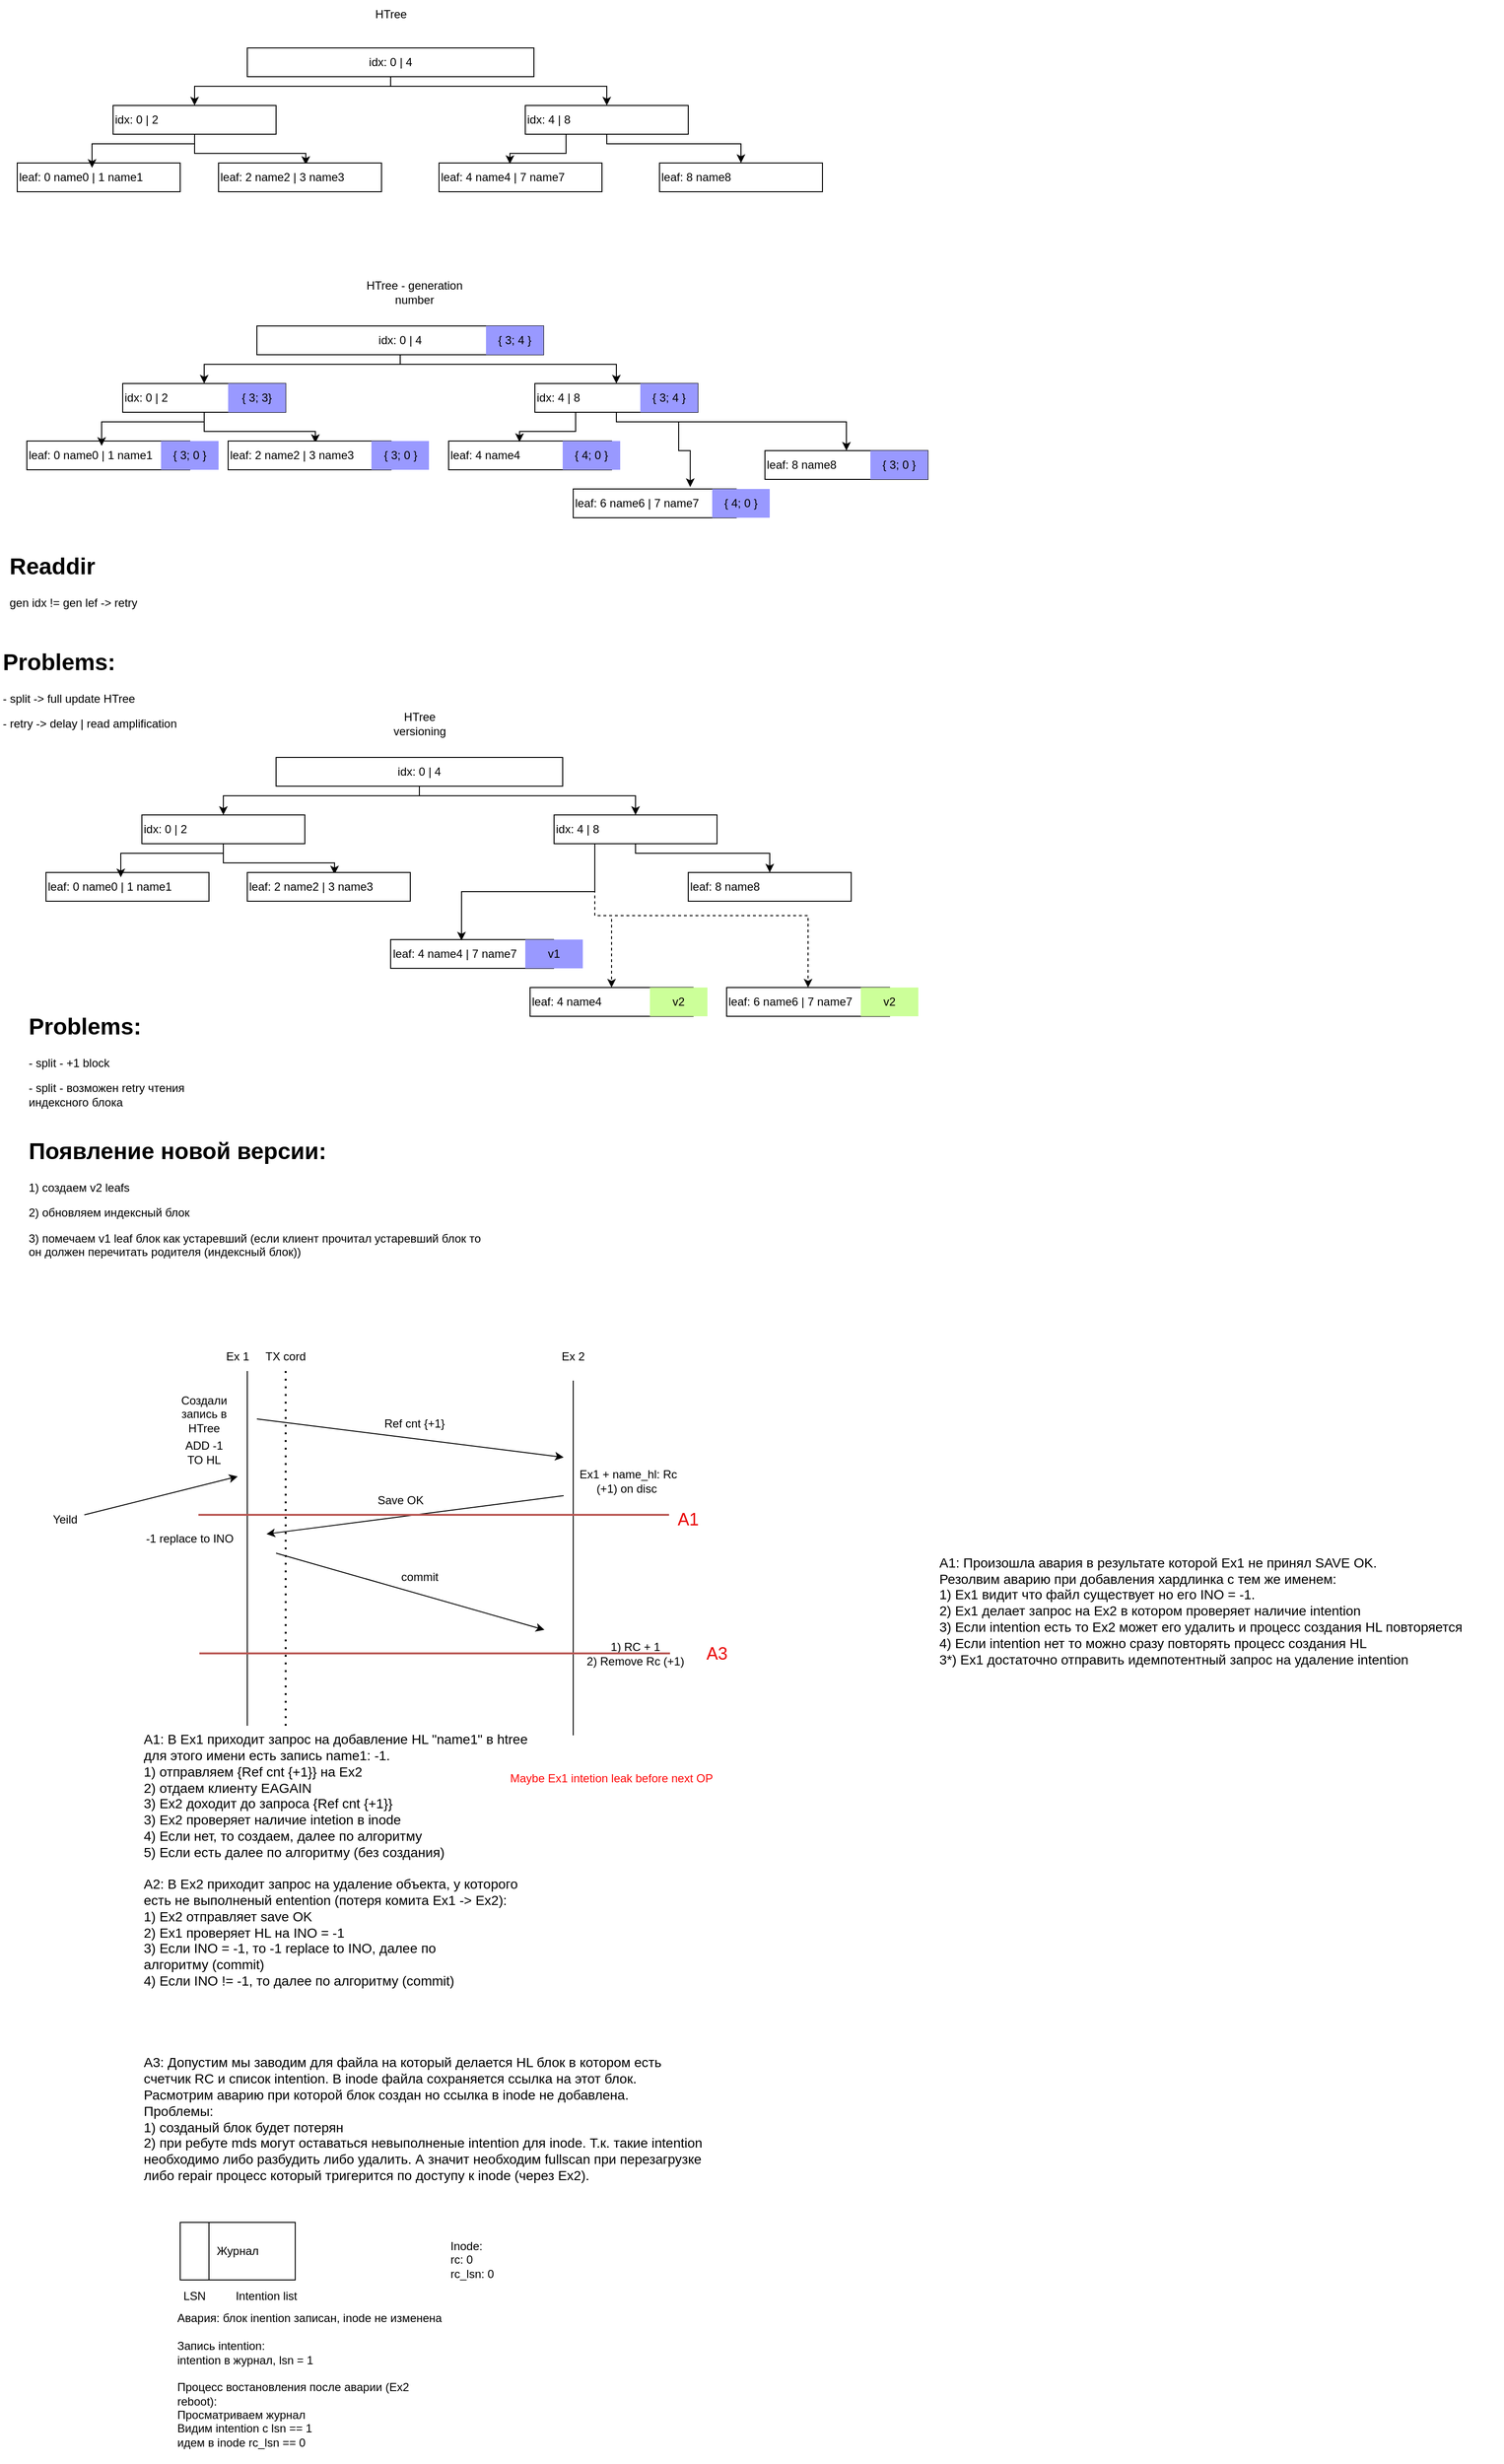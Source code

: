 <mxfile version="26.1.1">
  <diagram name="Страница — 1" id="RW-pO1266FzQhhYjobIq">
    <mxGraphModel dx="1368" dy="754" grid="1" gridSize="10" guides="1" tooltips="1" connect="1" arrows="1" fold="1" page="1" pageScale="1" pageWidth="827" pageHeight="1169" math="0" shadow="0">
      <root>
        <mxCell id="0" />
        <mxCell id="1" parent="0" />
        <mxCell id="mf_PLKOSiDefCwh0_vWu-9" style="edgeStyle=orthogonalEdgeStyle;rounded=0;orthogonalLoop=1;jettySize=auto;html=1;exitX=0.5;exitY=1;exitDx=0;exitDy=0;" parent="1" source="mf_PLKOSiDefCwh0_vWu-2" target="mf_PLKOSiDefCwh0_vWu-3" edge="1">
          <mxGeometry relative="1" as="geometry">
            <Array as="points">
              <mxPoint x="450" y="110" />
              <mxPoint x="245" y="110" />
            </Array>
          </mxGeometry>
        </mxCell>
        <mxCell id="mf_PLKOSiDefCwh0_vWu-10" style="edgeStyle=orthogonalEdgeStyle;rounded=0;orthogonalLoop=1;jettySize=auto;html=1;exitX=0.5;exitY=1;exitDx=0;exitDy=0;entryX=0.5;entryY=0;entryDx=0;entryDy=0;" parent="1" source="mf_PLKOSiDefCwh0_vWu-2" target="mf_PLKOSiDefCwh0_vWu-4" edge="1">
          <mxGeometry relative="1" as="geometry">
            <Array as="points">
              <mxPoint x="450" y="110" />
              <mxPoint x="675" y="110" />
            </Array>
          </mxGeometry>
        </mxCell>
        <mxCell id="mf_PLKOSiDefCwh0_vWu-2" value="idx: 0 | 4" style="rounded=0;whiteSpace=wrap;html=1;align=center;" parent="1" vertex="1">
          <mxGeometry x="300" y="70" width="299" height="30" as="geometry" />
        </mxCell>
        <mxCell id="mf_PLKOSiDefCwh0_vWu-13" style="edgeStyle=orthogonalEdgeStyle;rounded=0;orthogonalLoop=1;jettySize=auto;html=1;exitX=0.5;exitY=1;exitDx=0;exitDy=0;entryX=0.541;entryY=0.067;entryDx=0;entryDy=0;entryPerimeter=0;" parent="1" source="mf_PLKOSiDefCwh0_vWu-3" target="mf_PLKOSiDefCwh0_vWu-6" edge="1">
          <mxGeometry relative="1" as="geometry">
            <mxPoint x="250" y="170" as="sourcePoint" />
            <mxPoint x="360" y="200" as="targetPoint" />
            <Array as="points">
              <mxPoint x="245" y="180" />
              <mxPoint x="361" y="180" />
            </Array>
          </mxGeometry>
        </mxCell>
        <mxCell id="mf_PLKOSiDefCwh0_vWu-3" value="idx: 0 | 2" style="rounded=0;whiteSpace=wrap;html=1;align=left;" parent="1" vertex="1">
          <mxGeometry x="160" y="130" width="170" height="30" as="geometry" />
        </mxCell>
        <mxCell id="mf_PLKOSiDefCwh0_vWu-12" style="edgeStyle=orthogonalEdgeStyle;rounded=0;orthogonalLoop=1;jettySize=auto;html=1;exitX=0.5;exitY=1;exitDx=0;exitDy=0;entryX=0.5;entryY=0;entryDx=0;entryDy=0;" parent="1" source="mf_PLKOSiDefCwh0_vWu-4" target="mf_PLKOSiDefCwh0_vWu-8" edge="1">
          <mxGeometry relative="1" as="geometry">
            <Array as="points">
              <mxPoint x="675" y="170" />
              <mxPoint x="815" y="170" />
            </Array>
          </mxGeometry>
        </mxCell>
        <mxCell id="mf_PLKOSiDefCwh0_vWu-4" value="idx: 4 | 8" style="rounded=0;whiteSpace=wrap;html=1;align=left;" parent="1" vertex="1">
          <mxGeometry x="590" y="130" width="170" height="30" as="geometry" />
        </mxCell>
        <mxCell id="mf_PLKOSiDefCwh0_vWu-5" value="leaf: 0 name0 | 1 name1" style="rounded=0;whiteSpace=wrap;html=1;align=left;" parent="1" vertex="1">
          <mxGeometry x="60" y="190" width="170" height="30" as="geometry" />
        </mxCell>
        <mxCell id="mf_PLKOSiDefCwh0_vWu-6" value="leaf: 2 name2 | 3 name3" style="rounded=0;whiteSpace=wrap;html=1;align=left;" parent="1" vertex="1">
          <mxGeometry x="270" y="190" width="170" height="30" as="geometry" />
        </mxCell>
        <mxCell id="mf_PLKOSiDefCwh0_vWu-7" value="leaf: 4 name4 | 7 name7" style="rounded=0;whiteSpace=wrap;html=1;align=left;" parent="1" vertex="1">
          <mxGeometry x="500" y="190" width="170" height="30" as="geometry" />
        </mxCell>
        <mxCell id="mf_PLKOSiDefCwh0_vWu-8" value="leaf: 8 name8" style="rounded=0;whiteSpace=wrap;html=1;align=left;" parent="1" vertex="1">
          <mxGeometry x="730" y="190" width="170" height="30" as="geometry" />
        </mxCell>
        <mxCell id="mf_PLKOSiDefCwh0_vWu-11" style="edgeStyle=orthogonalEdgeStyle;rounded=0;orthogonalLoop=1;jettySize=auto;html=1;exitX=0.25;exitY=1;exitDx=0;exitDy=0;entryX=0.435;entryY=0.033;entryDx=0;entryDy=0;entryPerimeter=0;" parent="1" source="mf_PLKOSiDefCwh0_vWu-4" target="mf_PLKOSiDefCwh0_vWu-7" edge="1">
          <mxGeometry relative="1" as="geometry" />
        </mxCell>
        <mxCell id="mf_PLKOSiDefCwh0_vWu-14" style="edgeStyle=orthogonalEdgeStyle;rounded=0;orthogonalLoop=1;jettySize=auto;html=1;exitX=0.5;exitY=1;exitDx=0;exitDy=0;entryX=0.459;entryY=0.167;entryDx=0;entryDy=0;entryPerimeter=0;" parent="1" source="mf_PLKOSiDefCwh0_vWu-3" target="mf_PLKOSiDefCwh0_vWu-5" edge="1">
          <mxGeometry relative="1" as="geometry">
            <Array as="points">
              <mxPoint x="245" y="170" />
              <mxPoint x="138" y="170" />
            </Array>
          </mxGeometry>
        </mxCell>
        <mxCell id="mf_PLKOSiDefCwh0_vWu-15" value="HTree" style="text;html=1;align=center;verticalAlign=middle;whiteSpace=wrap;rounded=0;" parent="1" vertex="1">
          <mxGeometry x="419.5" y="20" width="60" height="30" as="geometry" />
        </mxCell>
        <mxCell id="mf_PLKOSiDefCwh0_vWu-16" style="edgeStyle=orthogonalEdgeStyle;rounded=0;orthogonalLoop=1;jettySize=auto;html=1;exitX=0.5;exitY=1;exitDx=0;exitDy=0;" parent="1" source="mf_PLKOSiDefCwh0_vWu-18" target="mf_PLKOSiDefCwh0_vWu-20" edge="1">
          <mxGeometry relative="1" as="geometry">
            <Array as="points">
              <mxPoint x="460" y="400" />
              <mxPoint x="255" y="400" />
            </Array>
          </mxGeometry>
        </mxCell>
        <mxCell id="mf_PLKOSiDefCwh0_vWu-17" style="edgeStyle=orthogonalEdgeStyle;rounded=0;orthogonalLoop=1;jettySize=auto;html=1;exitX=0.5;exitY=1;exitDx=0;exitDy=0;entryX=0.5;entryY=0;entryDx=0;entryDy=0;" parent="1" source="mf_PLKOSiDefCwh0_vWu-18" target="mf_PLKOSiDefCwh0_vWu-22" edge="1">
          <mxGeometry relative="1" as="geometry">
            <Array as="points">
              <mxPoint x="460" y="400" />
              <mxPoint x="685" y="400" />
            </Array>
          </mxGeometry>
        </mxCell>
        <mxCell id="mf_PLKOSiDefCwh0_vWu-18" value="idx: 0 | 4" style="rounded=0;whiteSpace=wrap;html=1;align=center;" parent="1" vertex="1">
          <mxGeometry x="310" y="360" width="299" height="30" as="geometry" />
        </mxCell>
        <mxCell id="mf_PLKOSiDefCwh0_vWu-19" style="edgeStyle=orthogonalEdgeStyle;rounded=0;orthogonalLoop=1;jettySize=auto;html=1;exitX=0.5;exitY=1;exitDx=0;exitDy=0;entryX=0.541;entryY=0.067;entryDx=0;entryDy=0;entryPerimeter=0;" parent="1" source="mf_PLKOSiDefCwh0_vWu-20" target="mf_PLKOSiDefCwh0_vWu-24" edge="1">
          <mxGeometry relative="1" as="geometry">
            <mxPoint x="260" y="460" as="sourcePoint" />
            <mxPoint x="370" y="490" as="targetPoint" />
            <Array as="points">
              <mxPoint x="255" y="470" />
              <mxPoint x="371" y="470" />
            </Array>
          </mxGeometry>
        </mxCell>
        <mxCell id="mf_PLKOSiDefCwh0_vWu-20" value="idx: 0 | 2" style="rounded=0;whiteSpace=wrap;html=1;align=left;" parent="1" vertex="1">
          <mxGeometry x="170" y="420" width="170" height="30" as="geometry" />
        </mxCell>
        <mxCell id="mf_PLKOSiDefCwh0_vWu-21" style="edgeStyle=orthogonalEdgeStyle;rounded=0;orthogonalLoop=1;jettySize=auto;html=1;exitX=0.5;exitY=1;exitDx=0;exitDy=0;entryX=0.5;entryY=0;entryDx=0;entryDy=0;" parent="1" source="mf_PLKOSiDefCwh0_vWu-22" target="mf_PLKOSiDefCwh0_vWu-26" edge="1">
          <mxGeometry relative="1" as="geometry">
            <Array as="points">
              <mxPoint x="685" y="460" />
              <mxPoint x="925" y="460" />
            </Array>
          </mxGeometry>
        </mxCell>
        <mxCell id="mf_PLKOSiDefCwh0_vWu-22" value="idx: 4 | 8" style="rounded=0;whiteSpace=wrap;html=1;align=left;" parent="1" vertex="1">
          <mxGeometry x="600" y="420" width="170" height="30" as="geometry" />
        </mxCell>
        <mxCell id="mf_PLKOSiDefCwh0_vWu-23" value="leaf: 0 name0 | 1 name1" style="rounded=0;whiteSpace=wrap;html=1;align=left;" parent="1" vertex="1">
          <mxGeometry x="70" y="480" width="170" height="30" as="geometry" />
        </mxCell>
        <mxCell id="mf_PLKOSiDefCwh0_vWu-24" value="leaf: 2 name2 | 3 name3" style="rounded=0;whiteSpace=wrap;html=1;align=left;" parent="1" vertex="1">
          <mxGeometry x="280" y="480" width="170" height="30" as="geometry" />
        </mxCell>
        <mxCell id="mf_PLKOSiDefCwh0_vWu-25" value="leaf: 4 name4" style="rounded=0;whiteSpace=wrap;html=1;align=left;" parent="1" vertex="1">
          <mxGeometry x="510" y="480" width="170" height="30" as="geometry" />
        </mxCell>
        <mxCell id="mf_PLKOSiDefCwh0_vWu-26" value="leaf: 8 name8" style="rounded=0;whiteSpace=wrap;html=1;align=left;" parent="1" vertex="1">
          <mxGeometry x="840" y="490" width="170" height="30" as="geometry" />
        </mxCell>
        <mxCell id="mf_PLKOSiDefCwh0_vWu-27" style="edgeStyle=orthogonalEdgeStyle;rounded=0;orthogonalLoop=1;jettySize=auto;html=1;exitX=0.25;exitY=1;exitDx=0;exitDy=0;entryX=0.435;entryY=0.033;entryDx=0;entryDy=0;entryPerimeter=0;" parent="1" source="mf_PLKOSiDefCwh0_vWu-22" target="mf_PLKOSiDefCwh0_vWu-25" edge="1">
          <mxGeometry relative="1" as="geometry" />
        </mxCell>
        <mxCell id="mf_PLKOSiDefCwh0_vWu-28" style="edgeStyle=orthogonalEdgeStyle;rounded=0;orthogonalLoop=1;jettySize=auto;html=1;exitX=0.5;exitY=1;exitDx=0;exitDy=0;entryX=0.459;entryY=0.167;entryDx=0;entryDy=0;entryPerimeter=0;" parent="1" source="mf_PLKOSiDefCwh0_vWu-20" target="mf_PLKOSiDefCwh0_vWu-23" edge="1">
          <mxGeometry relative="1" as="geometry">
            <Array as="points">
              <mxPoint x="255" y="460" />
              <mxPoint x="148" y="460" />
            </Array>
          </mxGeometry>
        </mxCell>
        <mxCell id="mf_PLKOSiDefCwh0_vWu-29" value="HTree - generation number" style="text;html=1;align=center;verticalAlign=middle;whiteSpace=wrap;rounded=0;" parent="1" vertex="1">
          <mxGeometry x="414" y="310" width="120.5" height="30" as="geometry" />
        </mxCell>
        <mxCell id="mf_PLKOSiDefCwh0_vWu-30" value="{ 3; 4 }" style="text;html=1;align=center;verticalAlign=middle;whiteSpace=wrap;rounded=0;fillColor=#9999FF;" parent="1" vertex="1">
          <mxGeometry x="549" y="360" width="60" height="30" as="geometry" />
        </mxCell>
        <mxCell id="mf_PLKOSiDefCwh0_vWu-31" value="{ 3; 4 }" style="text;html=1;align=center;verticalAlign=middle;whiteSpace=wrap;rounded=0;fillColor=#9999FF;" parent="1" vertex="1">
          <mxGeometry x="710" y="420" width="60" height="30" as="geometry" />
        </mxCell>
        <mxCell id="mf_PLKOSiDefCwh0_vWu-32" value="{ 3; 3}" style="text;html=1;align=center;verticalAlign=middle;whiteSpace=wrap;rounded=0;fillColor=#9999FF;" parent="1" vertex="1">
          <mxGeometry x="280" y="420" width="60" height="30" as="geometry" />
        </mxCell>
        <mxCell id="mf_PLKOSiDefCwh0_vWu-33" value="{ 3; 0 }" style="text;html=1;align=center;verticalAlign=middle;whiteSpace=wrap;rounded=0;fillColor=#9999FF;" parent="1" vertex="1">
          <mxGeometry x="210" y="480" width="60" height="30" as="geometry" />
        </mxCell>
        <mxCell id="mf_PLKOSiDefCwh0_vWu-35" value="{ 3; 0 }" style="text;html=1;align=center;verticalAlign=middle;whiteSpace=wrap;rounded=0;fillColor=#9999FF;" parent="1" vertex="1">
          <mxGeometry x="429.5" y="480" width="60" height="30" as="geometry" />
        </mxCell>
        <mxCell id="mf_PLKOSiDefCwh0_vWu-37" value="{ 3; 0 }" style="text;html=1;align=center;verticalAlign=middle;whiteSpace=wrap;rounded=0;fillColor=#9999FF;" parent="1" vertex="1">
          <mxGeometry x="950" y="490" width="60" height="30" as="geometry" />
        </mxCell>
        <mxCell id="mf_PLKOSiDefCwh0_vWu-38" value="&lt;h1 style=&quot;margin-top: 0px;&quot;&gt;Readdir&lt;/h1&gt;&lt;div&gt;gen idx != gen lef -&amp;gt; retry&lt;/div&gt;&lt;div&gt;&lt;br&gt;&lt;/div&gt;&lt;p&gt;&lt;br&gt;&lt;/p&gt;" style="text;html=1;whiteSpace=wrap;overflow=hidden;rounded=0;" parent="1" vertex="1">
          <mxGeometry x="50" y="590" width="180" height="120" as="geometry" />
        </mxCell>
        <mxCell id="mf_PLKOSiDefCwh0_vWu-40" value="leaf: 6 name6 | 7 name7" style="rounded=0;whiteSpace=wrap;html=1;align=left;" parent="1" vertex="1">
          <mxGeometry x="640" y="530" width="170" height="30" as="geometry" />
        </mxCell>
        <mxCell id="mf_PLKOSiDefCwh0_vWu-42" style="edgeStyle=orthogonalEdgeStyle;rounded=0;orthogonalLoop=1;jettySize=auto;html=1;exitX=0.5;exitY=1;exitDx=0;exitDy=0;entryX=0.718;entryY=-0.067;entryDx=0;entryDy=0;entryPerimeter=0;" parent="1" source="mf_PLKOSiDefCwh0_vWu-22" target="mf_PLKOSiDefCwh0_vWu-40" edge="1">
          <mxGeometry relative="1" as="geometry">
            <Array as="points">
              <mxPoint x="685" y="460" />
              <mxPoint x="750" y="460" />
              <mxPoint x="750" y="490" />
              <mxPoint x="762" y="490" />
            </Array>
          </mxGeometry>
        </mxCell>
        <mxCell id="mf_PLKOSiDefCwh0_vWu-43" value="&lt;h1 style=&quot;margin-top: 0px;&quot;&gt;Problems:&lt;/h1&gt;&lt;div&gt;- split -&amp;gt; full update HTree&lt;/div&gt;&lt;p&gt;- retry -&amp;gt; delay | read amplification&lt;/p&gt;" style="text;html=1;whiteSpace=wrap;overflow=hidden;rounded=0;" parent="1" vertex="1">
          <mxGeometry x="42.5" y="690" width="205" height="120" as="geometry" />
        </mxCell>
        <mxCell id="mf_PLKOSiDefCwh0_vWu-44" style="edgeStyle=orthogonalEdgeStyle;rounded=0;orthogonalLoop=1;jettySize=auto;html=1;exitX=0.5;exitY=1;exitDx=0;exitDy=0;" parent="1" source="mf_PLKOSiDefCwh0_vWu-46" target="mf_PLKOSiDefCwh0_vWu-48" edge="1">
          <mxGeometry relative="1" as="geometry">
            <Array as="points">
              <mxPoint x="480" y="850" />
              <mxPoint x="275" y="850" />
            </Array>
          </mxGeometry>
        </mxCell>
        <mxCell id="mf_PLKOSiDefCwh0_vWu-45" style="edgeStyle=orthogonalEdgeStyle;rounded=0;orthogonalLoop=1;jettySize=auto;html=1;exitX=0.5;exitY=1;exitDx=0;exitDy=0;entryX=0.5;entryY=0;entryDx=0;entryDy=0;" parent="1" source="mf_PLKOSiDefCwh0_vWu-46" target="mf_PLKOSiDefCwh0_vWu-50" edge="1">
          <mxGeometry relative="1" as="geometry">
            <Array as="points">
              <mxPoint x="480" y="850" />
              <mxPoint x="705" y="850" />
            </Array>
          </mxGeometry>
        </mxCell>
        <mxCell id="mf_PLKOSiDefCwh0_vWu-46" value="idx: 0 | 4" style="rounded=0;whiteSpace=wrap;html=1;align=center;" parent="1" vertex="1">
          <mxGeometry x="330" y="810" width="299" height="30" as="geometry" />
        </mxCell>
        <mxCell id="mf_PLKOSiDefCwh0_vWu-47" style="edgeStyle=orthogonalEdgeStyle;rounded=0;orthogonalLoop=1;jettySize=auto;html=1;exitX=0.5;exitY=1;exitDx=0;exitDy=0;entryX=0.541;entryY=0.067;entryDx=0;entryDy=0;entryPerimeter=0;" parent="1" source="mf_PLKOSiDefCwh0_vWu-48" target="mf_PLKOSiDefCwh0_vWu-52" edge="1">
          <mxGeometry relative="1" as="geometry">
            <mxPoint x="280" y="910" as="sourcePoint" />
            <mxPoint x="390" y="940" as="targetPoint" />
            <Array as="points">
              <mxPoint x="275" y="920" />
              <mxPoint x="391" y="920" />
            </Array>
          </mxGeometry>
        </mxCell>
        <mxCell id="mf_PLKOSiDefCwh0_vWu-48" value="idx: 0 | 2" style="rounded=0;whiteSpace=wrap;html=1;align=left;" parent="1" vertex="1">
          <mxGeometry x="190" y="870" width="170" height="30" as="geometry" />
        </mxCell>
        <mxCell id="mf_PLKOSiDefCwh0_vWu-49" style="edgeStyle=orthogonalEdgeStyle;rounded=0;orthogonalLoop=1;jettySize=auto;html=1;exitX=0.5;exitY=1;exitDx=0;exitDy=0;entryX=0.5;entryY=0;entryDx=0;entryDy=0;" parent="1" source="mf_PLKOSiDefCwh0_vWu-50" target="mf_PLKOSiDefCwh0_vWu-54" edge="1">
          <mxGeometry relative="1" as="geometry">
            <Array as="points">
              <mxPoint x="705" y="910" />
              <mxPoint x="845" y="910" />
            </Array>
          </mxGeometry>
        </mxCell>
        <mxCell id="mf_PLKOSiDefCwh0_vWu-61" style="edgeStyle=orthogonalEdgeStyle;rounded=0;orthogonalLoop=1;jettySize=auto;html=1;exitX=0.25;exitY=1;exitDx=0;exitDy=0;entryX=0.5;entryY=0;entryDx=0;entryDy=0;dashed=1;" parent="1" source="mf_PLKOSiDefCwh0_vWu-50" target="mf_PLKOSiDefCwh0_vWu-59" edge="1">
          <mxGeometry relative="1" as="geometry" />
        </mxCell>
        <mxCell id="mf_PLKOSiDefCwh0_vWu-62" style="edgeStyle=orthogonalEdgeStyle;rounded=0;orthogonalLoop=1;jettySize=auto;html=1;exitX=0.25;exitY=1;exitDx=0;exitDy=0;entryX=0.5;entryY=0;entryDx=0;entryDy=0;dashed=1;" parent="1" source="mf_PLKOSiDefCwh0_vWu-50" target="mf_PLKOSiDefCwh0_vWu-58" edge="1">
          <mxGeometry relative="1" as="geometry" />
        </mxCell>
        <mxCell id="mf_PLKOSiDefCwh0_vWu-50" value="idx: 4 | 8" style="rounded=0;whiteSpace=wrap;html=1;align=left;" parent="1" vertex="1">
          <mxGeometry x="620" y="870" width="170" height="30" as="geometry" />
        </mxCell>
        <mxCell id="mf_PLKOSiDefCwh0_vWu-51" value="leaf: 0 name0 | 1 name1" style="rounded=0;whiteSpace=wrap;html=1;align=left;" parent="1" vertex="1">
          <mxGeometry x="90" y="930" width="170" height="30" as="geometry" />
        </mxCell>
        <mxCell id="mf_PLKOSiDefCwh0_vWu-52" value="leaf: 2 name2 | 3 name3" style="rounded=0;whiteSpace=wrap;html=1;align=left;" parent="1" vertex="1">
          <mxGeometry x="300" y="930" width="170" height="30" as="geometry" />
        </mxCell>
        <mxCell id="mf_PLKOSiDefCwh0_vWu-53" value="leaf: 4 name4 | 7 name7" style="rounded=0;whiteSpace=wrap;html=1;align=left;" parent="1" vertex="1">
          <mxGeometry x="449.5" y="1000" width="170" height="30" as="geometry" />
        </mxCell>
        <mxCell id="mf_PLKOSiDefCwh0_vWu-54" value="leaf: 8 name8" style="rounded=0;whiteSpace=wrap;html=1;align=left;" parent="1" vertex="1">
          <mxGeometry x="760" y="930" width="170" height="30" as="geometry" />
        </mxCell>
        <mxCell id="mf_PLKOSiDefCwh0_vWu-55" style="edgeStyle=orthogonalEdgeStyle;rounded=0;orthogonalLoop=1;jettySize=auto;html=1;exitX=0.25;exitY=1;exitDx=0;exitDy=0;entryX=0.435;entryY=0.033;entryDx=0;entryDy=0;entryPerimeter=0;" parent="1" source="mf_PLKOSiDefCwh0_vWu-50" target="mf_PLKOSiDefCwh0_vWu-53" edge="1">
          <mxGeometry relative="1" as="geometry" />
        </mxCell>
        <mxCell id="mf_PLKOSiDefCwh0_vWu-56" style="edgeStyle=orthogonalEdgeStyle;rounded=0;orthogonalLoop=1;jettySize=auto;html=1;exitX=0.5;exitY=1;exitDx=0;exitDy=0;entryX=0.459;entryY=0.167;entryDx=0;entryDy=0;entryPerimeter=0;" parent="1" source="mf_PLKOSiDefCwh0_vWu-48" target="mf_PLKOSiDefCwh0_vWu-51" edge="1">
          <mxGeometry relative="1" as="geometry">
            <Array as="points">
              <mxPoint x="275" y="910" />
              <mxPoint x="168" y="910" />
            </Array>
          </mxGeometry>
        </mxCell>
        <mxCell id="mf_PLKOSiDefCwh0_vWu-57" value="HTree versioning" style="text;html=1;align=center;verticalAlign=middle;whiteSpace=wrap;rounded=0;" parent="1" vertex="1">
          <mxGeometry x="449.5" y="760" width="60" height="30" as="geometry" />
        </mxCell>
        <mxCell id="mf_PLKOSiDefCwh0_vWu-58" value="leaf: 6 name6 | 7 name7" style="rounded=0;whiteSpace=wrap;html=1;align=left;" parent="1" vertex="1">
          <mxGeometry x="800" y="1050" width="170" height="30" as="geometry" />
        </mxCell>
        <mxCell id="mf_PLKOSiDefCwh0_vWu-59" value="leaf: 4 name4" style="rounded=0;whiteSpace=wrap;html=1;align=left;" parent="1" vertex="1">
          <mxGeometry x="595" y="1050" width="170" height="30" as="geometry" />
        </mxCell>
        <mxCell id="mf_PLKOSiDefCwh0_vWu-63" value="v1" style="text;html=1;align=center;verticalAlign=middle;whiteSpace=wrap;rounded=0;fillColor=#9999FF;" parent="1" vertex="1">
          <mxGeometry x="590" y="1000" width="60" height="30" as="geometry" />
        </mxCell>
        <mxCell id="mf_PLKOSiDefCwh0_vWu-64" value="v2" style="text;html=1;align=center;verticalAlign=middle;whiteSpace=wrap;rounded=0;fillColor=#CCFF99;" parent="1" vertex="1">
          <mxGeometry x="720" y="1050" width="60" height="30" as="geometry" />
        </mxCell>
        <mxCell id="mf_PLKOSiDefCwh0_vWu-66" value="v2" style="text;html=1;align=center;verticalAlign=middle;whiteSpace=wrap;rounded=0;fillColor=#CCFF99;" parent="1" vertex="1">
          <mxGeometry x="940" y="1050" width="60" height="30" as="geometry" />
        </mxCell>
        <mxCell id="mf_PLKOSiDefCwh0_vWu-67" value="&lt;h1 style=&quot;margin-top: 0px;&quot;&gt;Problems:&lt;/h1&gt;&lt;div&gt;-&amp;nbsp;&lt;span style=&quot;background-color: transparent; color: light-dark(rgb(0, 0, 0), rgb(255, 255, 255));&quot;&gt;split -&amp;nbsp;&lt;/span&gt;&lt;span style=&quot;background-color: transparent; color: light-dark(rgb(0, 0, 0), rgb(255, 255, 255));&quot;&gt;+1 block&lt;/span&gt;&lt;/div&gt;&lt;p&gt;-&amp;nbsp;&lt;span style=&quot;background-color: transparent; color: light-dark(rgb(0, 0, 0), rgb(255, 255, 255));&quot;&gt;split - возможен&amp;nbsp;&lt;/span&gt;&lt;span style=&quot;background-color: transparent; color: light-dark(rgb(0, 0, 0), rgb(255, 255, 255));&quot;&gt;retry чтения индексного блока&lt;/span&gt;&lt;/p&gt;" style="text;html=1;whiteSpace=wrap;overflow=hidden;rounded=0;" parent="1" vertex="1">
          <mxGeometry x="70" y="1070" width="205" height="120" as="geometry" />
        </mxCell>
        <mxCell id="mf_PLKOSiDefCwh0_vWu-69" value="&lt;h1 style=&quot;margin-top: 0px;&quot;&gt;Появление новой версии:&lt;/h1&gt;&lt;p&gt;1) создаем v2 leafs&lt;/p&gt;&lt;p&gt;2) обновляем индексный блок&lt;/p&gt;&lt;p&gt;3) помечаем v1 leaf блок как устаревший (если клиент прочитал устаревший блок то он должен перечитать родителя (индексный блок))&lt;/p&gt;" style="text;html=1;whiteSpace=wrap;overflow=hidden;rounded=0;" parent="1" vertex="1">
          <mxGeometry x="70" y="1200" width="480" height="190" as="geometry" />
        </mxCell>
        <mxCell id="04HmaOA_3xTZ1o9605H1-1" value="" style="endArrow=none;html=1;rounded=0;" parent="1" edge="1">
          <mxGeometry width="50" height="50" relative="1" as="geometry">
            <mxPoint x="300" y="1820" as="sourcePoint" />
            <mxPoint x="300" y="1450" as="targetPoint" />
          </mxGeometry>
        </mxCell>
        <mxCell id="04HmaOA_3xTZ1o9605H1-2" value="" style="endArrow=none;html=1;rounded=0;" parent="1" edge="1">
          <mxGeometry width="50" height="50" relative="1" as="geometry">
            <mxPoint x="640" y="1830" as="sourcePoint" />
            <mxPoint x="640" y="1460" as="targetPoint" />
          </mxGeometry>
        </mxCell>
        <mxCell id="04HmaOA_3xTZ1o9605H1-4" value="Ex 1" style="text;html=1;align=center;verticalAlign=middle;whiteSpace=wrap;rounded=0;" parent="1" vertex="1">
          <mxGeometry x="260" y="1420" width="60" height="30" as="geometry" />
        </mxCell>
        <mxCell id="04HmaOA_3xTZ1o9605H1-5" value="Ex 2" style="text;html=1;align=center;verticalAlign=middle;whiteSpace=wrap;rounded=0;" parent="1" vertex="1">
          <mxGeometry x="610" y="1420" width="60" height="30" as="geometry" />
        </mxCell>
        <mxCell id="04HmaOA_3xTZ1o9605H1-6" value="" style="endArrow=classic;html=1;rounded=0;" parent="1" edge="1">
          <mxGeometry width="50" height="50" relative="1" as="geometry">
            <mxPoint x="310" y="1500" as="sourcePoint" />
            <mxPoint x="630" y="1540" as="targetPoint" />
          </mxGeometry>
        </mxCell>
        <mxCell id="04HmaOA_3xTZ1o9605H1-7" value="Ref cnt {+1}" style="text;html=1;align=center;verticalAlign=middle;whiteSpace=wrap;rounded=0;" parent="1" vertex="1">
          <mxGeometry x="396.75" y="1490" width="155" height="30" as="geometry" />
        </mxCell>
        <mxCell id="04HmaOA_3xTZ1o9605H1-8" value="Создали запись в HTree" style="text;html=1;align=center;verticalAlign=middle;whiteSpace=wrap;rounded=0;" parent="1" vertex="1">
          <mxGeometry x="225" y="1480" width="60" height="30" as="geometry" />
        </mxCell>
        <mxCell id="04HmaOA_3xTZ1o9605H1-9" value="Ex1 + name_hl: Rc (+1) on disc&amp;nbsp;" style="text;html=1;align=center;verticalAlign=middle;whiteSpace=wrap;rounded=0;" parent="1" vertex="1">
          <mxGeometry x="640" y="1550" width="115" height="30" as="geometry" />
        </mxCell>
        <mxCell id="04HmaOA_3xTZ1o9605H1-10" value="" style="endArrow=classic;html=1;rounded=0;" parent="1" edge="1">
          <mxGeometry width="50" height="50" relative="1" as="geometry">
            <mxPoint x="630" y="1580" as="sourcePoint" />
            <mxPoint x="320" y="1620" as="targetPoint" />
          </mxGeometry>
        </mxCell>
        <mxCell id="04HmaOA_3xTZ1o9605H1-11" value="Save OK" style="text;html=1;align=center;verticalAlign=middle;whiteSpace=wrap;rounded=0;" parent="1" vertex="1">
          <mxGeometry x="429.5" y="1570" width="60" height="30" as="geometry" />
        </mxCell>
        <mxCell id="04HmaOA_3xTZ1o9605H1-13" value="" style="endArrow=classic;html=1;rounded=0;" parent="1" edge="1">
          <mxGeometry width="50" height="50" relative="1" as="geometry">
            <mxPoint x="330" y="1640" as="sourcePoint" />
            <mxPoint x="610" y="1720" as="targetPoint" />
          </mxGeometry>
        </mxCell>
        <mxCell id="04HmaOA_3xTZ1o9605H1-14" value="-1 replace to INO" style="text;html=1;align=center;verticalAlign=middle;whiteSpace=wrap;rounded=0;" parent="1" vertex="1">
          <mxGeometry x="190" y="1610" width="100" height="30" as="geometry" />
        </mxCell>
        <mxCell id="04HmaOA_3xTZ1o9605H1-15" value="commit" style="text;html=1;align=center;verticalAlign=middle;whiteSpace=wrap;rounded=0;" parent="1" vertex="1">
          <mxGeometry x="450" y="1650" width="60" height="30" as="geometry" />
        </mxCell>
        <mxCell id="04HmaOA_3xTZ1o9605H1-16" value="1) RC + 1&lt;div&gt;2) Remove Rc (+1)&lt;/div&gt;" style="text;html=1;align=center;verticalAlign=middle;whiteSpace=wrap;rounded=0;" parent="1" vertex="1">
          <mxGeometry x="640" y="1700" width="130" height="90" as="geometry" />
        </mxCell>
        <mxCell id="04HmaOA_3xTZ1o9605H1-19" value="" style="endArrow=none;html=1;rounded=0;fillColor=#f8cecc;strokeColor=#b85450;strokeWidth=2;" parent="1" edge="1">
          <mxGeometry width="50" height="50" relative="1" as="geometry">
            <mxPoint x="740" y="1600" as="sourcePoint" />
            <mxPoint x="249" y="1600" as="targetPoint" />
          </mxGeometry>
        </mxCell>
        <mxCell id="04HmaOA_3xTZ1o9605H1-20" value="" style="endArrow=none;html=1;rounded=0;fillColor=#f8cecc;strokeColor=#b85450;strokeWidth=2;" parent="1" edge="1">
          <mxGeometry width="50" height="50" relative="1" as="geometry">
            <mxPoint x="741" y="1744.5" as="sourcePoint" />
            <mxPoint x="250" y="1744.5" as="targetPoint" />
          </mxGeometry>
        </mxCell>
        <mxCell id="BeQctFbGjYON3i-OoHZe-1" value="A1" style="text;html=1;align=center;verticalAlign=middle;whiteSpace=wrap;rounded=0;strokeWidth=3;fontSize=18;fontColor=light-dark(#e90101, #ededed);" parent="1" vertex="1">
          <mxGeometry x="730" y="1590" width="60" height="30" as="geometry" />
        </mxCell>
        <mxCell id="BeQctFbGjYON3i-OoHZe-2" value="A3" style="text;html=1;align=center;verticalAlign=middle;whiteSpace=wrap;rounded=0;strokeWidth=3;fontSize=18;fontColor=light-dark(#e90101, #ededed);" parent="1" vertex="1">
          <mxGeometry x="760" y="1730" width="60" height="30" as="geometry" />
        </mxCell>
        <mxCell id="BeQctFbGjYON3i-OoHZe-3" value="&lt;font style=&quot;font-size: 14px;&quot;&gt;A1: Произошла авария в результате которой Ex1 не принял SAVE OK.&lt;/font&gt;&lt;div&gt;&lt;font style=&quot;font-size: 14px;&quot;&gt;Резолвим аварию при добавления хардлинка с тем же именем:&lt;br&gt;1) Ex1 видит что файл существует но его INO = -1.&lt;/font&gt;&lt;/div&gt;&lt;div&gt;&lt;font style=&quot;font-size: 14px;&quot;&gt;2) Ex1 делает запрос на Ex2 в котором проверяет наличие intention&lt;/font&gt;&lt;/div&gt;&lt;div&gt;&lt;font style=&quot;font-size: 14px;&quot;&gt;3) Если intention есть то Ex2 может его удалить и процесс создания HL повторяется&lt;/font&gt;&lt;/div&gt;&lt;div&gt;&lt;font style=&quot;font-size: 14px;&quot;&gt;4) Если intention нет то можно сразу повторять процесс создания HL&lt;/font&gt;&lt;/div&gt;&lt;div&gt;&lt;span style=&quot;font-size: 14px;&quot;&gt;3*) Ex1 достаточно отправить идемпотентный запрос на удаление intention&lt;/span&gt;&lt;/div&gt;" style="text;html=1;align=left;verticalAlign=middle;whiteSpace=wrap;rounded=0;" parent="1" vertex="1">
          <mxGeometry x="1020" y="1630" width="590" height="140" as="geometry" />
        </mxCell>
        <mxCell id="BeQctFbGjYON3i-OoHZe-5" value="&lt;font style=&quot;font-size: 14px;&quot;&gt;A3: Допустим мы заводим для файла на который делается HL блок в котором есть счетчик RC и список intention. В inode файла сохраняется ссылка на этот блок. Расмотрим аварию при которой блок создан но ссылка в inode не добавлена.&lt;/font&gt;&lt;div&gt;&lt;font style=&quot;font-size: 14px;&quot;&gt;Проблемы:&lt;/font&gt;&lt;/div&gt;&lt;div&gt;&lt;font style=&quot;font-size: 14px;&quot;&gt;1) созданый блок будет потерян&lt;/font&gt;&lt;/div&gt;&lt;div&gt;&lt;font style=&quot;font-size: 14px;&quot;&gt;2) при ребуте mds могут оставаться невыполненые intention для inode. Т.к. такие intention необходимо либо разбудить либо удалить. А значит необходим fullscan при перезагрузке либо repair процесс который тригерится по доступу к inode (через Ex2).&lt;/font&gt;&lt;/div&gt;" style="text;html=1;align=left;verticalAlign=middle;whiteSpace=wrap;rounded=0;" parent="1" vertex="1">
          <mxGeometry x="190" y="2160" width="590" height="140" as="geometry" />
        </mxCell>
        <mxCell id="BeQctFbGjYON3i-OoHZe-7" value="" style="endArrow=none;dashed=1;html=1;dashPattern=1 3;strokeWidth=2;rounded=0;" parent="1" edge="1">
          <mxGeometry width="50" height="50" relative="1" as="geometry">
            <mxPoint x="340" y="1820" as="sourcePoint" />
            <mxPoint x="340" y="1450" as="targetPoint" />
          </mxGeometry>
        </mxCell>
        <mxCell id="BeQctFbGjYON3i-OoHZe-8" value="TX cord" style="text;html=1;align=center;verticalAlign=middle;whiteSpace=wrap;rounded=0;" parent="1" vertex="1">
          <mxGeometry x="310" y="1420" width="60" height="30" as="geometry" />
        </mxCell>
        <mxCell id="BeQctFbGjYON3i-OoHZe-9" value="A1: В Ex1 приходит запрос на добавление HL &quot;name1&quot; в htree для этого имени есть запись name1: -1.&lt;div&gt;1) отправляем {&lt;span style=&quot;text-align: center; background-color: transparent; color: light-dark(rgb(0, 0, 0), rgb(255, 255, 255));&quot;&gt;Ref cnt {+1}&lt;/span&gt;&lt;span style=&quot;background-color: transparent; color: light-dark(rgb(0, 0, 0), rgb(255, 255, 255));&quot;&gt;} на Ex2&lt;/span&gt;&lt;/div&gt;&lt;div&gt;&lt;span style=&quot;background-color: transparent; color: light-dark(rgb(0, 0, 0), rgb(255, 255, 255));&quot;&gt;2) отдаем клиенту EAGAIN&lt;/span&gt;&lt;/div&gt;&lt;div&gt;&lt;span style=&quot;background-color: transparent; color: light-dark(rgb(0, 0, 0), rgb(255, 255, 255));&quot;&gt;3) Ex2 доходит до запроса&amp;nbsp;&lt;/span&gt;&lt;span style=&quot;background-color: transparent; color: light-dark(rgb(0, 0, 0), rgb(255, 255, 255));&quot;&gt;{&lt;/span&gt;&lt;span style=&quot;background-color: transparent; color: light-dark(rgb(0, 0, 0), rgb(255, 255, 255)); text-align: center;&quot;&gt;Ref cnt {+1}&lt;/span&gt;&lt;span style=&quot;background-color: transparent; color: light-dark(rgb(0, 0, 0), rgb(255, 255, 255));&quot;&gt;}&lt;/span&gt;&lt;/div&gt;&lt;div&gt;&lt;span style=&quot;background-color: transparent; color: light-dark(rgb(0, 0, 0), rgb(255, 255, 255));&quot;&gt;3) Ex2 проверяет наличие intetion&lt;/span&gt;&lt;span style=&quot;background-color: transparent; color: light-dark(rgb(0, 0, 0), rgb(255, 255, 255));&quot;&gt;&amp;nbsp;в inode&lt;/span&gt;&lt;/div&gt;&lt;div&gt;&lt;span style=&quot;background-color: transparent; color: light-dark(rgb(0, 0, 0), rgb(255, 255, 255));&quot;&gt;4) Если нет, то создаем, далее по алгоритму&lt;/span&gt;&lt;/div&gt;&lt;div&gt;&lt;span style=&quot;background-color: transparent; color: light-dark(rgb(0, 0, 0), rgb(255, 255, 255));&quot;&gt;5) Если есть далее по алгоритму (без создания)&lt;/span&gt;&lt;/div&gt;&lt;div&gt;&lt;span style=&quot;background-color: transparent; color: light-dark(rgb(0, 0, 0), rgb(255, 255, 255));&quot;&gt;&lt;br&gt;&lt;/span&gt;&lt;/div&gt;&lt;div&gt;A2: В Ex2 приходит запрос на удаление объекта, у которого есть не выполненый entention (потеря комита Ex1 -&amp;gt; Ex2):&lt;/div&gt;&lt;div&gt;1) Ex2 отправляет save OK&lt;/div&gt;&lt;div&gt;2) Ex1 проверяет HL на INO = -1&lt;/div&gt;&lt;div&gt;3) Если INO = -1, то -1 replace to INO, далее по алгоритму&amp;nbsp;&lt;span style=&quot;background-color: transparent; color: light-dark(rgb(0, 0, 0), rgb(255, 255, 255));&quot;&gt;(commit)&lt;/span&gt;&lt;/div&gt;&lt;div&gt;4) Eсли INO != -1, то далее по алгоритму (commit)&lt;/div&gt;" style="text;html=1;align=left;verticalAlign=middle;whiteSpace=wrap;rounded=0;fontSize=14;" parent="1" vertex="1">
          <mxGeometry x="190" y="1820" width="410" height="280" as="geometry" />
        </mxCell>
        <mxCell id="BeQctFbGjYON3i-OoHZe-10" value="ADD -1 TO HL" style="text;html=1;align=center;verticalAlign=middle;whiteSpace=wrap;rounded=0;" parent="1" vertex="1">
          <mxGeometry x="225" y="1520" width="60" height="30" as="geometry" />
        </mxCell>
        <mxCell id="BeQctFbGjYON3i-OoHZe-11" value="Maybe Ex1 intetion leak before next OP" style="text;html=1;align=center;verticalAlign=middle;whiteSpace=wrap;rounded=0;fontColor=#FF0A0A;" parent="1" vertex="1">
          <mxGeometry x="570" y="1860" width="220" height="30" as="geometry" />
        </mxCell>
        <mxCell id="BeQctFbGjYON3i-OoHZe-12" value="" style="endArrow=classic;html=1;rounded=0;" parent="1" edge="1">
          <mxGeometry width="50" height="50" relative="1" as="geometry">
            <mxPoint x="130" y="1600" as="sourcePoint" />
            <mxPoint x="290" y="1560" as="targetPoint" />
          </mxGeometry>
        </mxCell>
        <mxCell id="BeQctFbGjYON3i-OoHZe-13" value="Yeild" style="text;html=1;align=center;verticalAlign=middle;whiteSpace=wrap;rounded=0;" parent="1" vertex="1">
          <mxGeometry x="80" y="1590" width="60" height="30" as="geometry" />
        </mxCell>
        <mxCell id="BeQctFbGjYON3i-OoHZe-17" value="Журнал" style="rounded=0;whiteSpace=wrap;html=1;" parent="1" vertex="1">
          <mxGeometry x="230" y="2338" width="120" height="60" as="geometry" />
        </mxCell>
        <mxCell id="BeQctFbGjYON3i-OoHZe-18" value="" style="rounded=0;whiteSpace=wrap;html=1;" parent="1" vertex="1">
          <mxGeometry x="230" y="2338" width="30" height="60" as="geometry" />
        </mxCell>
        <mxCell id="BeQctFbGjYON3i-OoHZe-19" value="LSN" style="text;html=1;align=center;verticalAlign=middle;whiteSpace=wrap;rounded=0;" parent="1" vertex="1">
          <mxGeometry x="215" y="2400" width="60" height="30" as="geometry" />
        </mxCell>
        <mxCell id="BeQctFbGjYON3i-OoHZe-20" value="&lt;div style=&quot;&quot;&gt;&lt;span style=&quot;background-color: transparent; color: light-dark(rgb(0, 0, 0), rgb(255, 255, 255));&quot;&gt;Inode:&lt;/span&gt;&lt;/div&gt;&lt;div style=&quot;&quot;&gt;&lt;span style=&quot;background-color: transparent; color: light-dark(rgb(0, 0, 0), rgb(255, 255, 255));&quot;&gt;rc: 0&lt;/span&gt;&lt;/div&gt;&lt;div style=&quot;&quot;&gt;rc_lsn: 0&lt;/div&gt;&lt;div&gt;&lt;br&gt;&lt;/div&gt;" style="text;html=1;align=left;verticalAlign=middle;whiteSpace=wrap;rounded=0;" parent="1" vertex="1">
          <mxGeometry x="510" y="2338" width="320" height="92" as="geometry" />
        </mxCell>
        <mxCell id="BeQctFbGjYON3i-OoHZe-21" value="Intention list" style="text;html=1;align=center;verticalAlign=middle;whiteSpace=wrap;rounded=0;" parent="1" vertex="1">
          <mxGeometry x="275" y="2400" width="90" height="30" as="geometry" />
        </mxCell>
        <mxCell id="BeQctFbGjYON3i-OoHZe-23" value="Авария: блок inеntion записан, inode не изменена&lt;div&gt;&lt;br&gt;&lt;/div&gt;&lt;div&gt;Запись intention:&lt;/div&gt;&lt;div&gt;intention в журнал, lsn = 1&lt;/div&gt;&lt;div&gt;&lt;br&gt;&lt;/div&gt;&lt;div&gt;Процесс востановления после аварии (Ex2 reboot):&lt;/div&gt;&lt;div&gt;Просматриваем журнал&lt;/div&gt;&lt;div&gt;Видим intention с lsn == 1&lt;/div&gt;&lt;div&gt;идем в inode rc_lsn == 0&lt;/div&gt;&lt;div&gt;&lt;br&gt;&lt;/div&gt;" style="text;html=1;align=left;verticalAlign=middle;whiteSpace=wrap;rounded=0;" parent="1" vertex="1">
          <mxGeometry x="225" y="2440" width="285" height="140" as="geometry" />
        </mxCell>
        <mxCell id="io7rObgqiktNB00ZLA3A-1" value="{ 4; 0 }" style="text;html=1;align=center;verticalAlign=middle;whiteSpace=wrap;rounded=0;fillColor=#9999FF;" vertex="1" parent="1">
          <mxGeometry x="785" y="530" width="60" height="30" as="geometry" />
        </mxCell>
        <mxCell id="io7rObgqiktNB00ZLA3A-2" value="{ 4; 0 }" style="text;html=1;align=center;verticalAlign=middle;whiteSpace=wrap;rounded=0;fillColor=#9999FF;" vertex="1" parent="1">
          <mxGeometry x="629" y="480" width="60" height="30" as="geometry" />
        </mxCell>
      </root>
    </mxGraphModel>
  </diagram>
</mxfile>
